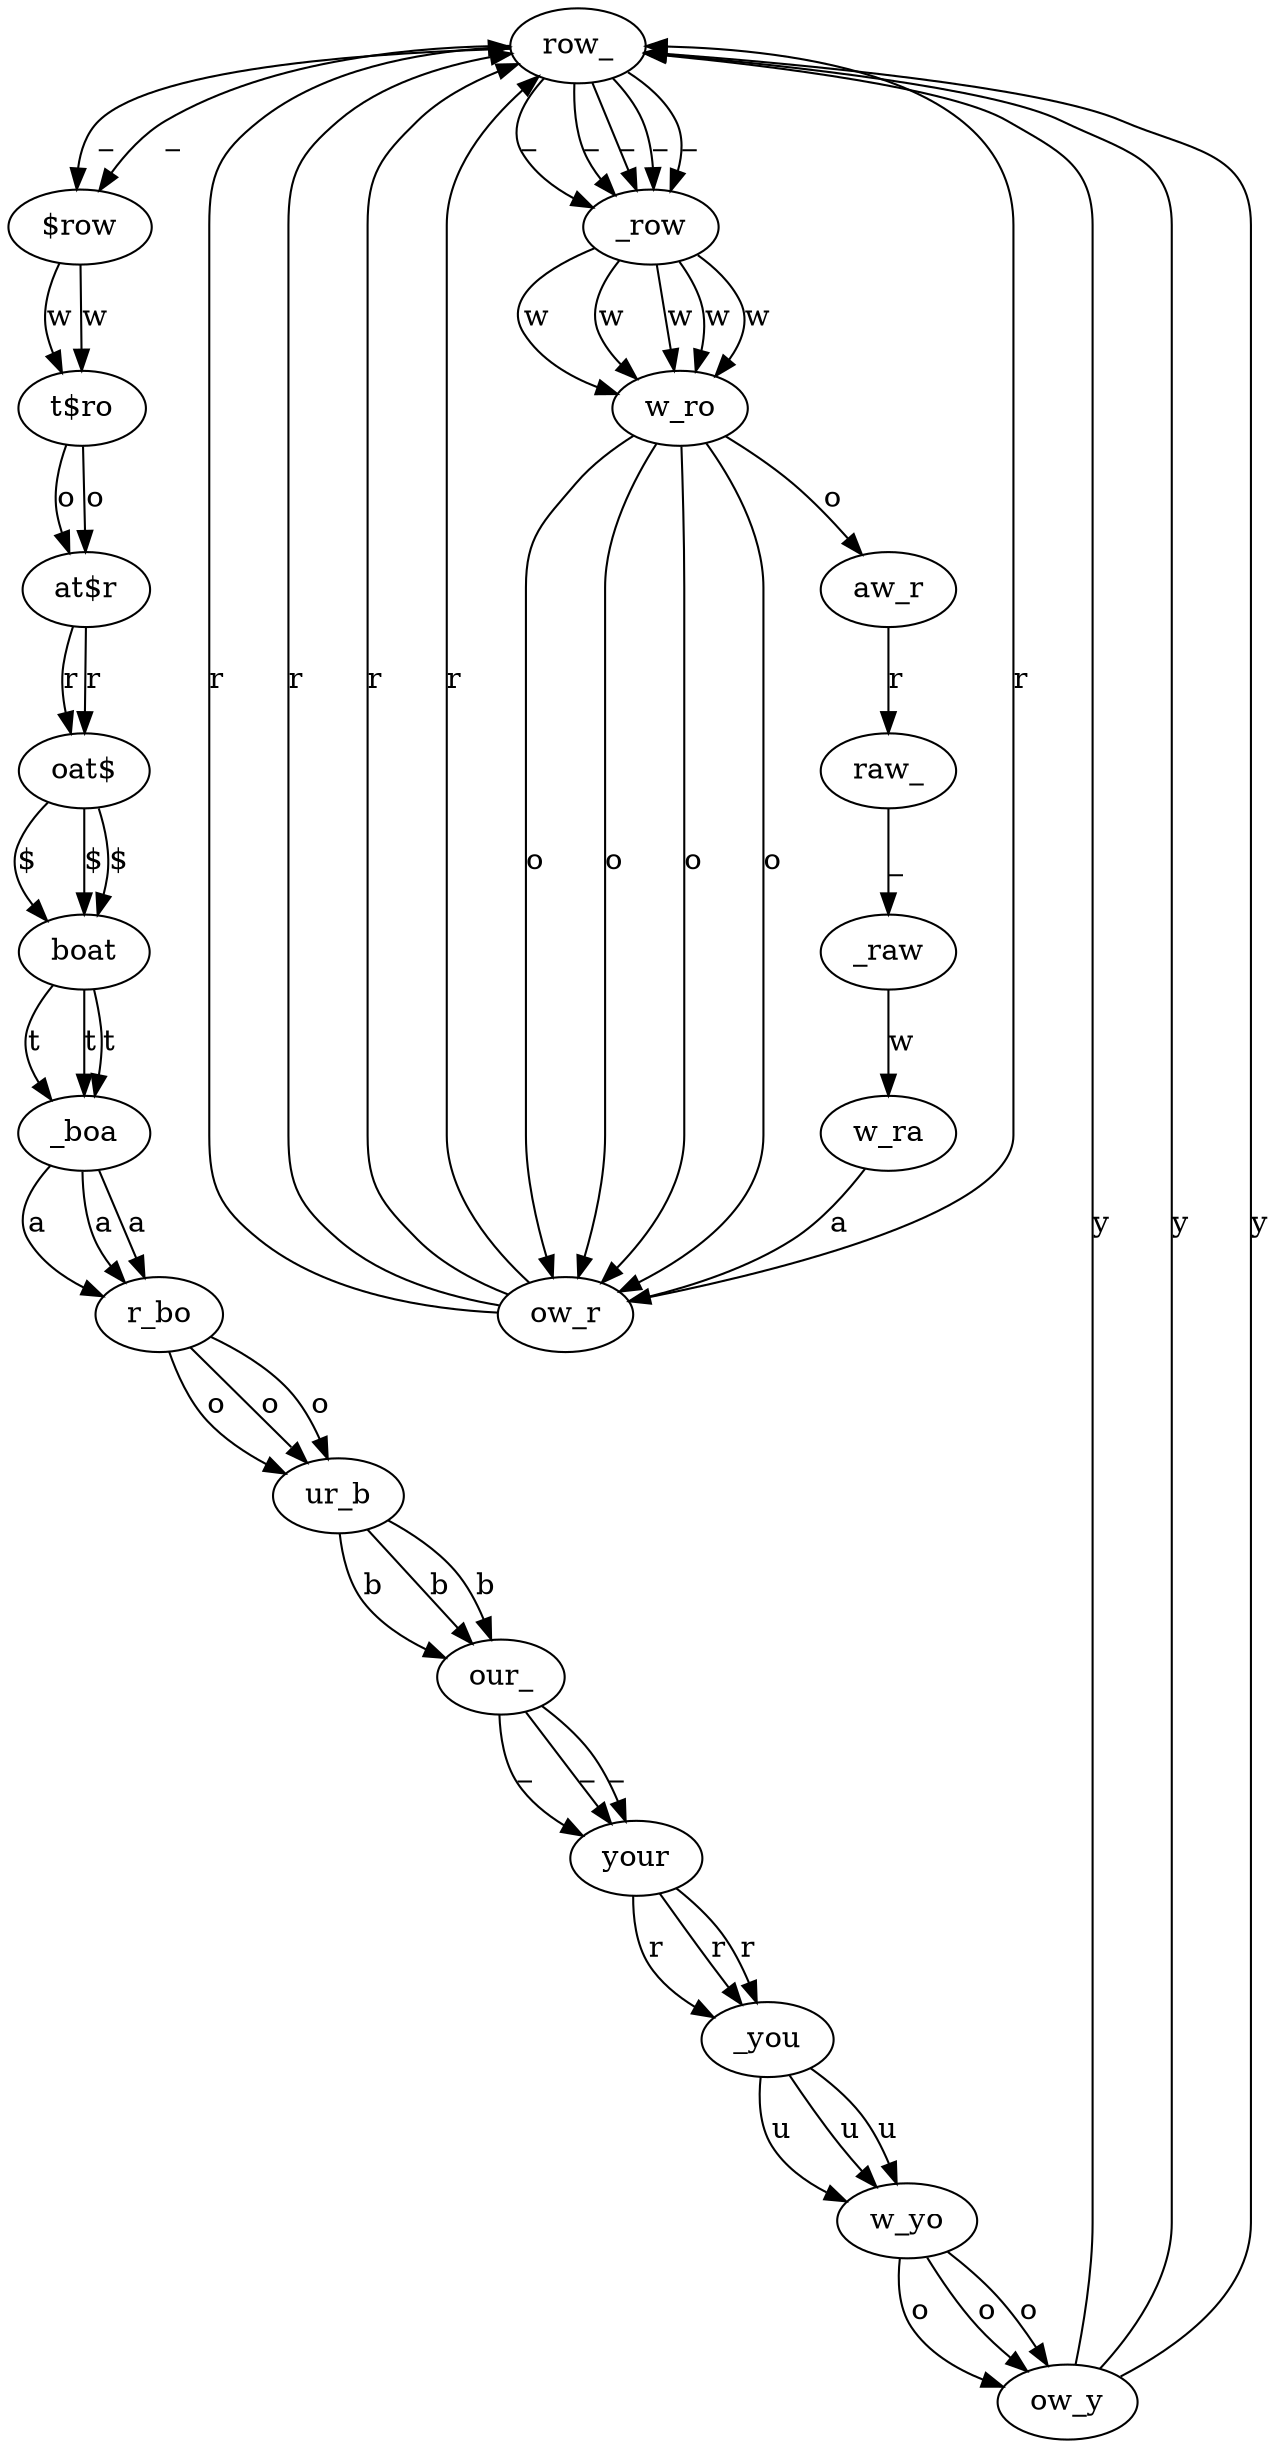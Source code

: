 digraph {
	row_ [label=row_];
	ow_r [label=ow_r];
	w_ro [label=w_ro];
	_row [label=_row];
	ow_y [label=ow_y];
	w_yo [label=w_yo];
	_you [label=_you];
	your [label=your];
	our_ [label=our_];
	ur_b [label=ur_b];
	r_bo [label=r_bo];
	_boa [label=_boa];
	boat [label=boat];
	"oat$" [label="oat$"];
	"at$r" [label="at$r"];
	"t$ro" [label="t$ro"];
	"$row" [label="$row"];
	w_ra [label=w_ra];
	_raw [label=_raw];
	raw_ [label=raw_];
	aw_r [label=aw_r];
	ow_r -> row_ [label=r];
	ow_r -> row_ [label=r];
	ow_y -> row_ [label=y];
	ow_r -> row_ [label=r];
	ow_y -> row_ [label=y];
	ow_r -> row_ [label=r];
	ow_r -> row_ [label=r];
	ow_y -> row_ [label=y];
	w_ro -> ow_r [label=o];
	w_ro -> ow_r [label=o];
	w_ra -> ow_r [label=a];
	w_ro -> ow_r [label=o];
	w_ro -> ow_r [label=o];
	_row -> w_ro [label=w];
	_row -> w_ro [label=w];
	_row -> w_ro [label=w];
	_row -> w_ro [label=w];
	_row -> w_ro [label=w];
	row_ -> _row [label=_];
	row_ -> _row [label=_];
	row_ -> _row [label=_];
	row_ -> _row [label=_];
	row_ -> _row [label=_];
	w_yo -> ow_y [label=o];
	w_yo -> ow_y [label=o];
	w_yo -> ow_y [label=o];
	_you -> w_yo [label=u];
	_you -> w_yo [label=u];
	_you -> w_yo [label=u];
	your -> _you [label=r];
	your -> _you [label=r];
	your -> _you [label=r];
	our_ -> your [label=_];
	our_ -> your [label=_];
	our_ -> your [label=_];
	ur_b -> our_ [label=b];
	ur_b -> our_ [label=b];
	ur_b -> our_ [label=b];
	r_bo -> ur_b [label=o];
	r_bo -> ur_b [label=o];
	r_bo -> ur_b [label=o];
	_boa -> r_bo [label=a];
	_boa -> r_bo [label=a];
	_boa -> r_bo [label=a];
	boat -> _boa [label=t];
	boat -> _boa [label=t];
	boat -> _boa [label=t];
	"oat$" -> boat [label="$"];
	"oat$" -> boat [label="$"];
	"oat$" -> boat [label="$"];
	"at$r" -> "oat$" [label=r];
	"at$r" -> "oat$" [label=r];
	"t$ro" -> "at$r" [label=o];
	"t$ro" -> "at$r" [label=o];
	"$row" -> "t$ro" [label=w];
	"$row" -> "t$ro" [label=w];
	row_ -> "$row" [label=_];
	row_ -> "$row" [label=_];
	_raw -> w_ra [label=w];
	raw_ -> _raw [label=_];
	aw_r -> raw_ [label=r];
	w_ro -> aw_r [label=o];
}
